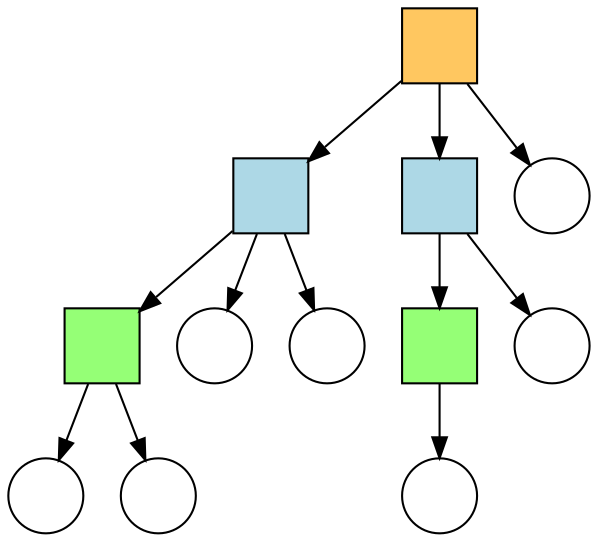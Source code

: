 digraph {
        graph [bgcolor="transparent"];
	node [style=filled fillcolor="#FFFFFF" shape=circle label=""]

        subgraph {
                rank=same;
                N01 [fillcolor="#FFC760" shape=square];
        }

        subgraph {
                rank=same;
                N11 [fillcolor="#ADD8E6" shape=square];
                N12 [fillcolor="#ADD8E6" shape=square];
                L11
        }

        subgraph {
                rank=same;
                N21 [fillcolor="#95FF76" shape=square];
                N22 [fillcolor="#95FF76" shape=square];
                L21
                L22
                L23
        }

        subgraph {
                rank=same;
                L31
                L32
                L33
        }

        N01 -> L11;
        N01 -> N11;
        N01 -> N12;

        N11 -> L21;
        N11 -> L22;
        N11 -> N21;

        N12 -> L23;
        N12 -> N22;

        N21 -> L31;
        N21 -> L32;
        N22 -> L33;
}